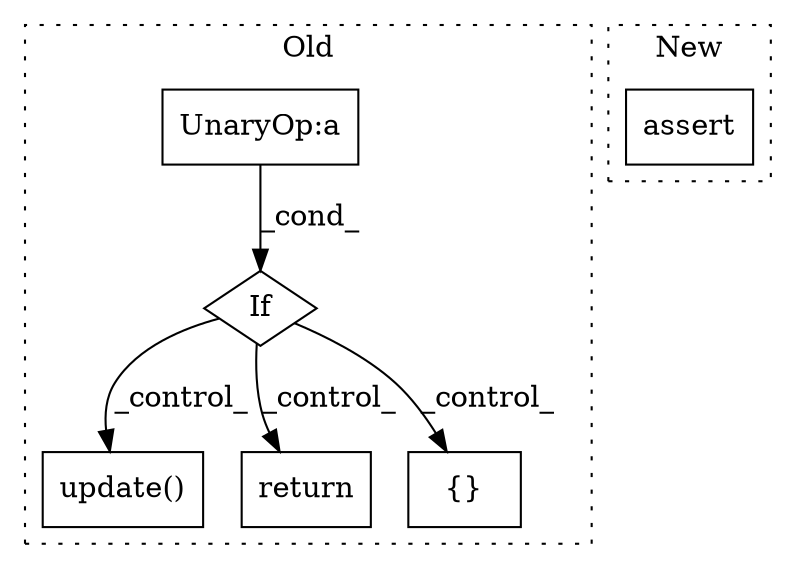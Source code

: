 digraph G {
subgraph cluster0 {
1 [label="update()" a="75" s="3027,3052" l="14,1" shape="box"];
3 [label="If" a="96" s="2685" l="3" shape="diamond"];
4 [label="return" a="93" s="2710" l="6" shape="box"];
5 [label="UnaryOp:a" a="61" s="2688" l="12" shape="box"];
6 [label="{}" a="59" s="2893,2895" l="1,0" shape="box"];
label = "Old";
style="dotted";
}
subgraph cluster1 {
2 [label="assert" a="65" s="3020" l="7" shape="box"];
label = "New";
style="dotted";
}
3 -> 6 [label="_control_"];
3 -> 1 [label="_control_"];
3 -> 4 [label="_control_"];
5 -> 3 [label="_cond_"];
}